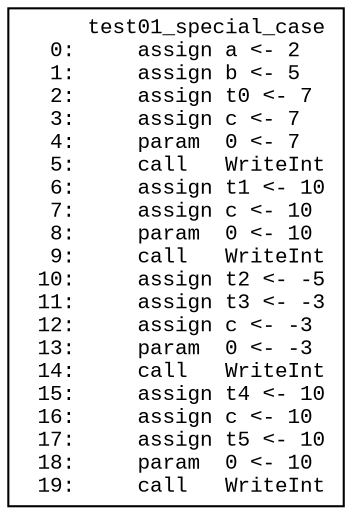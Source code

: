 digraph IR {
  graph [fontname="Times New Roman",fontsize=10];
  node  [fontname="Courier New",fontsize=10];
  edge  [fontname="Times New Roman",fontsize=10];

  // scope 'test01_special_case'
  test01_special_case_cb [label="test01_special_case\r  0:     assign a <- 2\l  1:     assign b <- 5\l  2:     assign t0 <- 7\l  3:     assign c <- 7\l  4:     param  0 <- 7\l  5:     call   WriteInt\l  6:     assign t1 <- 10\l  7:     assign c <- 10\l  8:     param  0 <- 10\l  9:     call   WriteInt\l 10:     assign t2 <- -5\l 11:     assign t3 <- -3\l 12:     assign c <- -3\l 13:     param  0 <- -3\l 14:     call   WriteInt\l 15:     assign t4 <- 10\l 16:     assign c <- 10\l 17:     assign t5 <- 10\l 18:     param  0 <- 10\l 19:     call   WriteInt\l",shape=box]
}

